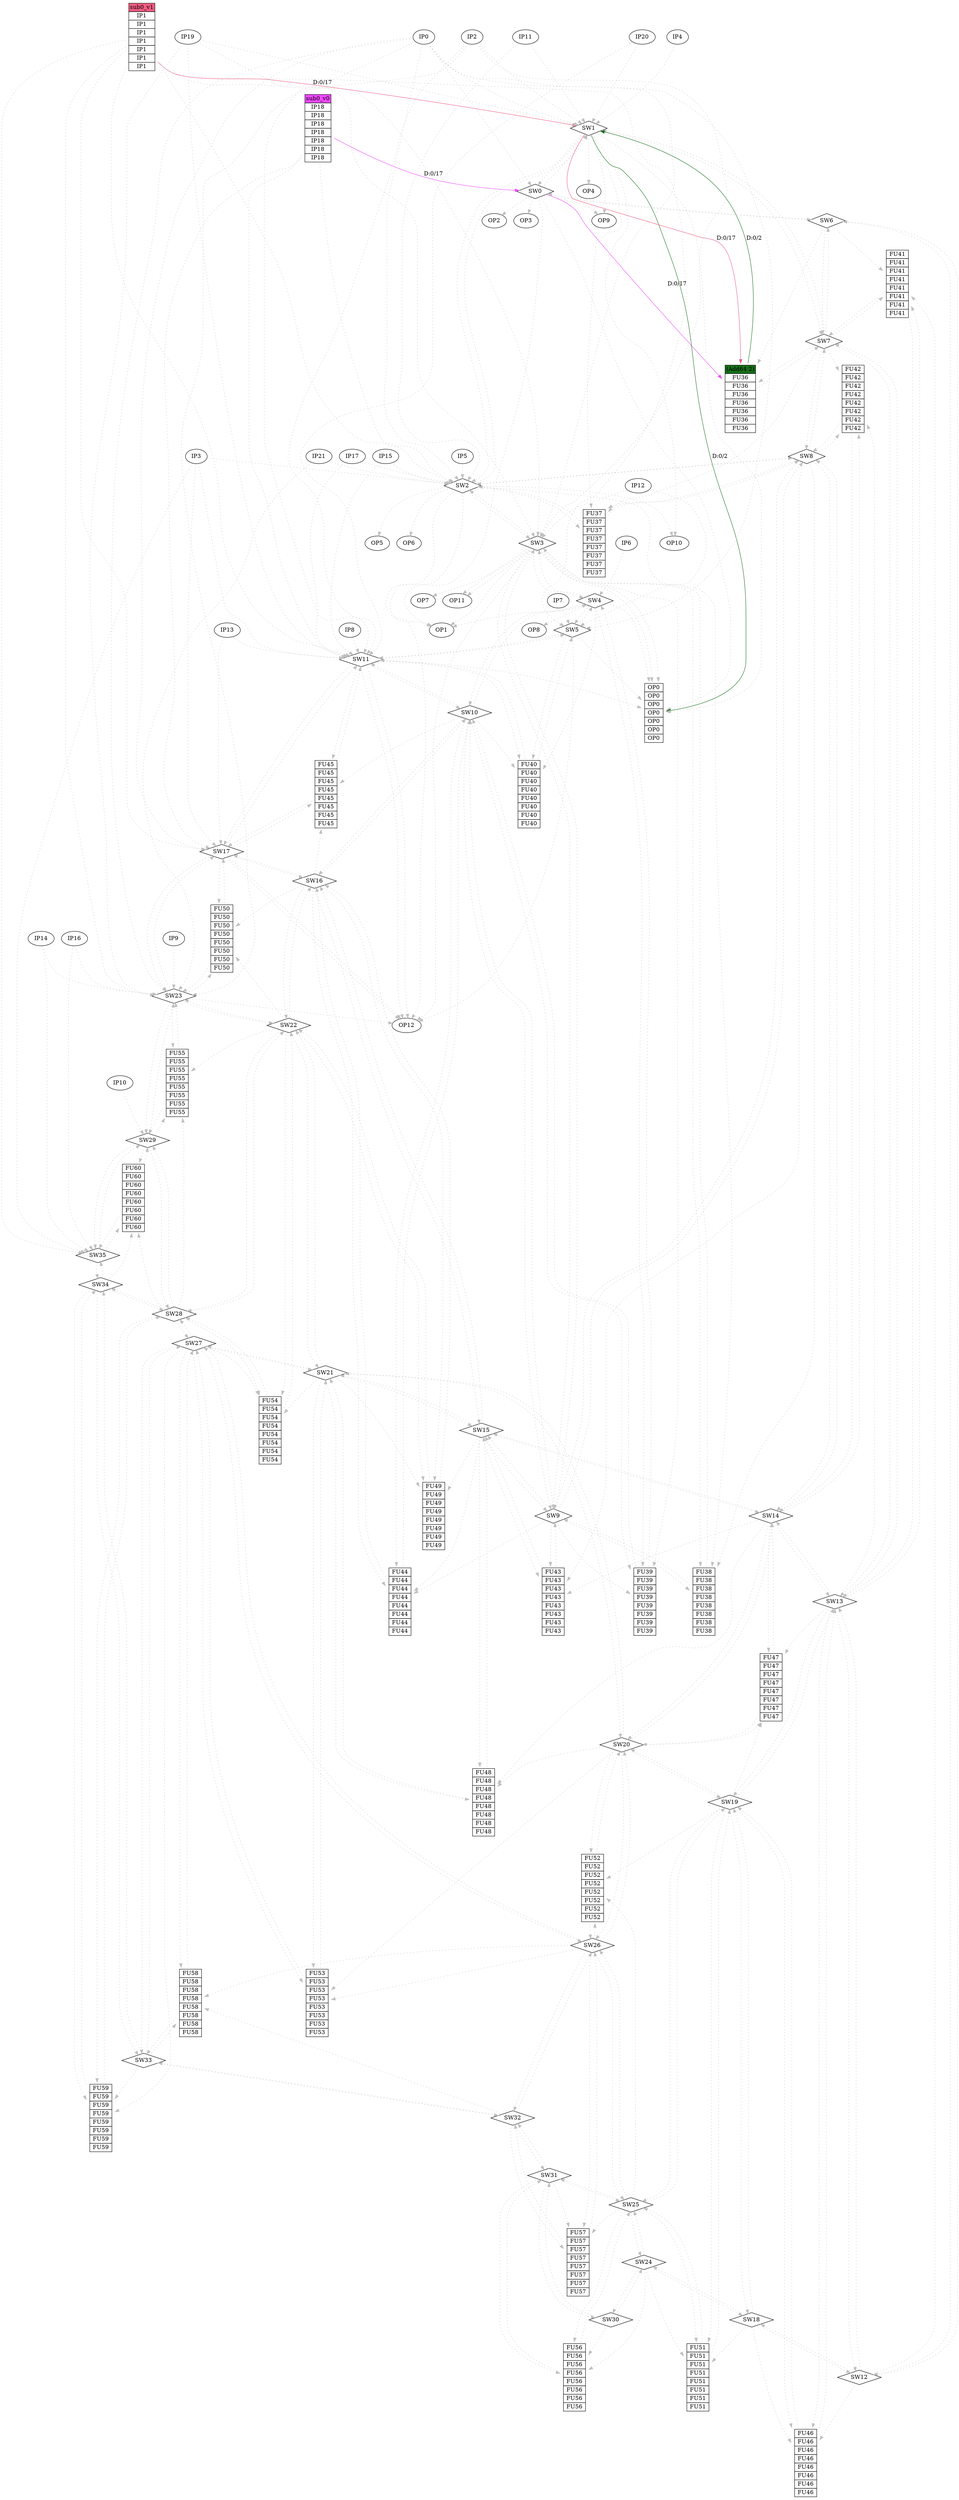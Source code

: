 digraph sched {
IP1[shape=plaintext, label = <<table border="0" cellspacing="0"><tr><td port="sub0_v1" border="1" bgcolor="#ee5c81">sub0_v1</td></tr><tr><td border="1"> IP1 </td></tr><tr><td border="1"> IP1 </td></tr><tr><td border="1"> IP1 </td></tr><tr><td border="1"> IP1 </td></tr><tr><td border="1"> IP1 </td></tr><tr><td border="1"> IP1 </td></tr><tr><td border="1"> IP1 </td></tr>
</table>>, pos = "-2,1!", pin=true];
IP18[shape=plaintext, label = <<table border="0" cellspacing="0"><tr><td port="sub0_v0" border="1" bgcolor="#f049fd">sub0_v0</td></tr><tr><td border="1"> IP18 </td></tr><tr><td border="1"> IP18 </td></tr><tr><td border="1"> IP18 </td></tr><tr><td border="1"> IP18 </td></tr><tr><td border="1"> IP18 </td></tr><tr><td border="1"> IP18 </td></tr><tr><td border="1"> IP18 </td></tr>
</table>>, pos = "-2,1!", pin=true];
OP0[shape=plaintext, label = <<table border="0" cellspacing="0"><tr><td border="1"> OP0 </td></tr><tr><td border="1"> OP0 </td></tr><tr><td border="1"> OP0 </td></tr><tr><td border="1"> OP0 </td></tr><tr><td border="1"> OP0 </td></tr><tr><td border="1"> OP0 </td></tr><tr><td border="1"> OP0 </td></tr>
</table>>, pos = "-2,1!", pin=true];
SW0 [shape=diamond, pos = "-4,3!", pin=true];
SW1 [shape=diamond, pos = "-4,3!", pin=true];
SW2 [shape=diamond, pos = "-4,3!", pin=true];
SW3 [shape=diamond, pos = "-4,3!", pin=true];
SW4 [shape=diamond, pos = "-4,3!", pin=true];
SW5 [shape=diamond, pos = "-4,3!", pin=true];
SW6 [shape=diamond, pos = "-4,3!", pin=true];
SW7 [shape=diamond, pos = "-4,3!", pin=true];
SW8 [shape=diamond, pos = "-4,3!", pin=true];
SW9 [shape=diamond, pos = "-4,3!", pin=true];
SW10 [shape=diamond, pos = "-4,3!", pin=true];
SW11 [shape=diamond, pos = "-4,3!", pin=true];
SW12 [shape=diamond, pos = "-4,3!", pin=true];
SW13 [shape=diamond, pos = "-4,3!", pin=true];
SW14 [shape=diamond, pos = "-4,3!", pin=true];
SW15 [shape=diamond, pos = "-4,3!", pin=true];
SW16 [shape=diamond, pos = "-4,3!", pin=true];
SW17 [shape=diamond, pos = "-4,3!", pin=true];
SW18 [shape=diamond, pos = "-4,3!", pin=true];
SW19 [shape=diamond, pos = "-4,3!", pin=true];
SW20 [shape=diamond, pos = "-4,3!", pin=true];
SW21 [shape=diamond, pos = "-4,3!", pin=true];
SW22 [shape=diamond, pos = "-4,3!", pin=true];
SW23 [shape=diamond, pos = "-4,3!", pin=true];
SW24 [shape=diamond, pos = "-4,3!", pin=true];
SW25 [shape=diamond, pos = "-4,3!", pin=true];
SW26 [shape=diamond, pos = "-4,3!", pin=true];
SW27 [shape=diamond, pos = "-4,3!", pin=true];
SW28 [shape=diamond, pos = "-4,3!", pin=true];
SW29 [shape=diamond, pos = "-4,3!", pin=true];
SW30 [shape=diamond, pos = "-4,3!", pin=true];
SW31 [shape=diamond, pos = "-4,3!", pin=true];
SW32 [shape=diamond, pos = "-4,3!", pin=true];
SW33 [shape=diamond, pos = "-4,3!", pin=true];
SW34 [shape=diamond, pos = "-4,3!", pin=true];
SW35 [shape=diamond, pos = "-4,3!", pin=true];
FU36[shape=plaintext, label = <<table border="0" cellspacing="0"><tr><td port="(Add64 2)" border="1" bgcolor="#166f19">(Add64 2)</td></tr><tr><td border="1"> FU36 </td></tr><tr><td border="1"> FU36 </td></tr><tr><td border="1"> FU36 </td></tr><tr><td border="1"> FU36 </td></tr><tr><td border="1"> FU36 </td></tr><tr><td border="1"> FU36 </td></tr><tr><td border="1"> FU36 </td></tr>
</table>>, pos = "-2,1!", pin=true];
FU37[shape=plaintext, label = <<table border="0" cellspacing="0"><tr><td border="1"> FU37 </td></tr><tr><td border="1"> FU37 </td></tr><tr><td border="1"> FU37 </td></tr><tr><td border="1"> FU37 </td></tr><tr><td border="1"> FU37 </td></tr><tr><td border="1"> FU37 </td></tr><tr><td border="1"> FU37 </td></tr><tr><td border="1"> FU37 </td></tr>
</table>>, pos = "-2,1!", pin=true];
FU38[shape=plaintext, label = <<table border="0" cellspacing="0"><tr><td border="1"> FU38 </td></tr><tr><td border="1"> FU38 </td></tr><tr><td border="1"> FU38 </td></tr><tr><td border="1"> FU38 </td></tr><tr><td border="1"> FU38 </td></tr><tr><td border="1"> FU38 </td></tr><tr><td border="1"> FU38 </td></tr><tr><td border="1"> FU38 </td></tr>
</table>>, pos = "-2,1!", pin=true];
FU39[shape=plaintext, label = <<table border="0" cellspacing="0"><tr><td border="1"> FU39 </td></tr><tr><td border="1"> FU39 </td></tr><tr><td border="1"> FU39 </td></tr><tr><td border="1"> FU39 </td></tr><tr><td border="1"> FU39 </td></tr><tr><td border="1"> FU39 </td></tr><tr><td border="1"> FU39 </td></tr><tr><td border="1"> FU39 </td></tr>
</table>>, pos = "-2,1!", pin=true];
FU40[shape=plaintext, label = <<table border="0" cellspacing="0"><tr><td border="1"> FU40 </td></tr><tr><td border="1"> FU40 </td></tr><tr><td border="1"> FU40 </td></tr><tr><td border="1"> FU40 </td></tr><tr><td border="1"> FU40 </td></tr><tr><td border="1"> FU40 </td></tr><tr><td border="1"> FU40 </td></tr><tr><td border="1"> FU40 </td></tr>
</table>>, pos = "-2,1!", pin=true];
FU41[shape=plaintext, label = <<table border="0" cellspacing="0"><tr><td border="1"> FU41 </td></tr><tr><td border="1"> FU41 </td></tr><tr><td border="1"> FU41 </td></tr><tr><td border="1"> FU41 </td></tr><tr><td border="1"> FU41 </td></tr><tr><td border="1"> FU41 </td></tr><tr><td border="1"> FU41 </td></tr><tr><td border="1"> FU41 </td></tr>
</table>>, pos = "-2,1!", pin=true];
FU42[shape=plaintext, label = <<table border="0" cellspacing="0"><tr><td border="1"> FU42 </td></tr><tr><td border="1"> FU42 </td></tr><tr><td border="1"> FU42 </td></tr><tr><td border="1"> FU42 </td></tr><tr><td border="1"> FU42 </td></tr><tr><td border="1"> FU42 </td></tr><tr><td border="1"> FU42 </td></tr><tr><td border="1"> FU42 </td></tr>
</table>>, pos = "-2,1!", pin=true];
FU43[shape=plaintext, label = <<table border="0" cellspacing="0"><tr><td border="1"> FU43 </td></tr><tr><td border="1"> FU43 </td></tr><tr><td border="1"> FU43 </td></tr><tr><td border="1"> FU43 </td></tr><tr><td border="1"> FU43 </td></tr><tr><td border="1"> FU43 </td></tr><tr><td border="1"> FU43 </td></tr><tr><td border="1"> FU43 </td></tr>
</table>>, pos = "-2,1!", pin=true];
FU44[shape=plaintext, label = <<table border="0" cellspacing="0"><tr><td border="1"> FU44 </td></tr><tr><td border="1"> FU44 </td></tr><tr><td border="1"> FU44 </td></tr><tr><td border="1"> FU44 </td></tr><tr><td border="1"> FU44 </td></tr><tr><td border="1"> FU44 </td></tr><tr><td border="1"> FU44 </td></tr><tr><td border="1"> FU44 </td></tr>
</table>>, pos = "-2,1!", pin=true];
FU45[shape=plaintext, label = <<table border="0" cellspacing="0"><tr><td border="1"> FU45 </td></tr><tr><td border="1"> FU45 </td></tr><tr><td border="1"> FU45 </td></tr><tr><td border="1"> FU45 </td></tr><tr><td border="1"> FU45 </td></tr><tr><td border="1"> FU45 </td></tr><tr><td border="1"> FU45 </td></tr><tr><td border="1"> FU45 </td></tr>
</table>>, pos = "-2,1!", pin=true];
FU46[shape=plaintext, label = <<table border="0" cellspacing="0"><tr><td border="1"> FU46 </td></tr><tr><td border="1"> FU46 </td></tr><tr><td border="1"> FU46 </td></tr><tr><td border="1"> FU46 </td></tr><tr><td border="1"> FU46 </td></tr><tr><td border="1"> FU46 </td></tr><tr><td border="1"> FU46 </td></tr><tr><td border="1"> FU46 </td></tr>
</table>>, pos = "-2,1!", pin=true];
FU47[shape=plaintext, label = <<table border="0" cellspacing="0"><tr><td border="1"> FU47 </td></tr><tr><td border="1"> FU47 </td></tr><tr><td border="1"> FU47 </td></tr><tr><td border="1"> FU47 </td></tr><tr><td border="1"> FU47 </td></tr><tr><td border="1"> FU47 </td></tr><tr><td border="1"> FU47 </td></tr><tr><td border="1"> FU47 </td></tr>
</table>>, pos = "-2,1!", pin=true];
FU48[shape=plaintext, label = <<table border="0" cellspacing="0"><tr><td border="1"> FU48 </td></tr><tr><td border="1"> FU48 </td></tr><tr><td border="1"> FU48 </td></tr><tr><td border="1"> FU48 </td></tr><tr><td border="1"> FU48 </td></tr><tr><td border="1"> FU48 </td></tr><tr><td border="1"> FU48 </td></tr><tr><td border="1"> FU48 </td></tr>
</table>>, pos = "-2,1!", pin=true];
FU49[shape=plaintext, label = <<table border="0" cellspacing="0"><tr><td border="1"> FU49 </td></tr><tr><td border="1"> FU49 </td></tr><tr><td border="1"> FU49 </td></tr><tr><td border="1"> FU49 </td></tr><tr><td border="1"> FU49 </td></tr><tr><td border="1"> FU49 </td></tr><tr><td border="1"> FU49 </td></tr><tr><td border="1"> FU49 </td></tr>
</table>>, pos = "-2,1!", pin=true];
FU50[shape=plaintext, label = <<table border="0" cellspacing="0"><tr><td border="1"> FU50 </td></tr><tr><td border="1"> FU50 </td></tr><tr><td border="1"> FU50 </td></tr><tr><td border="1"> FU50 </td></tr><tr><td border="1"> FU50 </td></tr><tr><td border="1"> FU50 </td></tr><tr><td border="1"> FU50 </td></tr><tr><td border="1"> FU50 </td></tr>
</table>>, pos = "-2,1!", pin=true];
FU51[shape=plaintext, label = <<table border="0" cellspacing="0"><tr><td border="1"> FU51 </td></tr><tr><td border="1"> FU51 </td></tr><tr><td border="1"> FU51 </td></tr><tr><td border="1"> FU51 </td></tr><tr><td border="1"> FU51 </td></tr><tr><td border="1"> FU51 </td></tr><tr><td border="1"> FU51 </td></tr><tr><td border="1"> FU51 </td></tr>
</table>>, pos = "-2,1!", pin=true];
FU52[shape=plaintext, label = <<table border="0" cellspacing="0"><tr><td border="1"> FU52 </td></tr><tr><td border="1"> FU52 </td></tr><tr><td border="1"> FU52 </td></tr><tr><td border="1"> FU52 </td></tr><tr><td border="1"> FU52 </td></tr><tr><td border="1"> FU52 </td></tr><tr><td border="1"> FU52 </td></tr><tr><td border="1"> FU52 </td></tr>
</table>>, pos = "-2,1!", pin=true];
FU53[shape=plaintext, label = <<table border="0" cellspacing="0"><tr><td border="1"> FU53 </td></tr><tr><td border="1"> FU53 </td></tr><tr><td border="1"> FU53 </td></tr><tr><td border="1"> FU53 </td></tr><tr><td border="1"> FU53 </td></tr><tr><td border="1"> FU53 </td></tr><tr><td border="1"> FU53 </td></tr><tr><td border="1"> FU53 </td></tr>
</table>>, pos = "-2,1!", pin=true];
FU54[shape=plaintext, label = <<table border="0" cellspacing="0"><tr><td border="1"> FU54 </td></tr><tr><td border="1"> FU54 </td></tr><tr><td border="1"> FU54 </td></tr><tr><td border="1"> FU54 </td></tr><tr><td border="1"> FU54 </td></tr><tr><td border="1"> FU54 </td></tr><tr><td border="1"> FU54 </td></tr><tr><td border="1"> FU54 </td></tr>
</table>>, pos = "-2,1!", pin=true];
FU55[shape=plaintext, label = <<table border="0" cellspacing="0"><tr><td border="1"> FU55 </td></tr><tr><td border="1"> FU55 </td></tr><tr><td border="1"> FU55 </td></tr><tr><td border="1"> FU55 </td></tr><tr><td border="1"> FU55 </td></tr><tr><td border="1"> FU55 </td></tr><tr><td border="1"> FU55 </td></tr><tr><td border="1"> FU55 </td></tr>
</table>>, pos = "-2,1!", pin=true];
FU56[shape=plaintext, label = <<table border="0" cellspacing="0"><tr><td border="1"> FU56 </td></tr><tr><td border="1"> FU56 </td></tr><tr><td border="1"> FU56 </td></tr><tr><td border="1"> FU56 </td></tr><tr><td border="1"> FU56 </td></tr><tr><td border="1"> FU56 </td></tr><tr><td border="1"> FU56 </td></tr><tr><td border="1"> FU56 </td></tr>
</table>>, pos = "-2,1!", pin=true];
FU57[shape=plaintext, label = <<table border="0" cellspacing="0"><tr><td border="1"> FU57 </td></tr><tr><td border="1"> FU57 </td></tr><tr><td border="1"> FU57 </td></tr><tr><td border="1"> FU57 </td></tr><tr><td border="1"> FU57 </td></tr><tr><td border="1"> FU57 </td></tr><tr><td border="1"> FU57 </td></tr><tr><td border="1"> FU57 </td></tr>
</table>>, pos = "-2,1!", pin=true];
FU58[shape=plaintext, label = <<table border="0" cellspacing="0"><tr><td border="1"> FU58 </td></tr><tr><td border="1"> FU58 </td></tr><tr><td border="1"> FU58 </td></tr><tr><td border="1"> FU58 </td></tr><tr><td border="1"> FU58 </td></tr><tr><td border="1"> FU58 </td></tr><tr><td border="1"> FU58 </td></tr><tr><td border="1"> FU58 </td></tr>
</table>>, pos = "-2,1!", pin=true];
FU59[shape=plaintext, label = <<table border="0" cellspacing="0"><tr><td border="1"> FU59 </td></tr><tr><td border="1"> FU59 </td></tr><tr><td border="1"> FU59 </td></tr><tr><td border="1"> FU59 </td></tr><tr><td border="1"> FU59 </td></tr><tr><td border="1"> FU59 </td></tr><tr><td border="1"> FU59 </td></tr><tr><td border="1"> FU59 </td></tr>
</table>>, pos = "-2,1!", pin=true];
FU60[shape=plaintext, label = <<table border="0" cellspacing="0"><tr><td border="1"> FU60 </td></tr><tr><td border="1"> FU60 </td></tr><tr><td border="1"> FU60 </td></tr><tr><td border="1"> FU60 </td></tr><tr><td border="1"> FU60 </td></tr><tr><td border="1"> FU60 </td></tr><tr><td border="1"> FU60 </td></tr><tr><td border="1"> FU60 </td></tr>
</table>>, pos = "-2,1!", pin=true];
SW0->SW6 [color=gray style=dotted, label="" fontcolor=gray]
SW0->SW1 [color=gray style=dotted, label="" fontcolor=gray]
SW0->FU36 [color="#f049fd"  label="D:0/17 "];
SW0->OP0 [color=gray style=dotted, label="" fontcolor=gray]
SW0->OP1 [color=gray style=dotted, label="" fontcolor=gray]
SW0->OP2 [color=gray style=dotted, label="" fontcolor=gray]
SW0->OP3 [color=gray style=dotted, label="" fontcolor=gray]
SW0->OP9 [color=gray style=dotted, label="" fontcolor=gray]
SW1->SW0 [color=gray style=dotted, label="" fontcolor=gray]
SW1->SW7 [color=gray style=dotted, label="" fontcolor=gray]
SW1->SW2 [color=gray style=dotted, label="" fontcolor=gray]
SW1->FU36 [color="#ee5c81"  label="D:0/17 "];
SW1->FU37 [color=gray style=dotted, label="" fontcolor=gray]
SW1->OP0 [color="#166f19"  label="D:0/2 "];
SW1->OP0 [color=gray style=dotted, label="" fontcolor=gray]
SW1->OP4 [color=gray style=dotted, label="" fontcolor=gray]
SW1->OP9 [color=gray style=dotted, label="" fontcolor=gray]
SW1->OP10 [color=gray style=dotted, label="" fontcolor=gray]
SW2->SW1 [color=gray style=dotted, label="" fontcolor=gray]
SW2->SW8 [color=gray style=dotted, label="" fontcolor=gray]
SW2->SW3 [color=gray style=dotted, label="" fontcolor=gray]
SW2->FU37 [color=gray style=dotted, label="" fontcolor=gray]
SW2->FU38 [color=gray style=dotted, label="" fontcolor=gray]
SW2->OP1 [color=gray style=dotted, label="" fontcolor=gray]
SW2->OP5 [color=gray style=dotted, label="" fontcolor=gray]
SW2->OP6 [color=gray style=dotted, label="" fontcolor=gray]
SW2->OP10 [color=gray style=dotted, label="" fontcolor=gray]
SW2->OP12 [color=gray style=dotted, label="" fontcolor=gray]
SW3->SW2 [color=gray style=dotted, label="" fontcolor=gray]
SW3->SW9 [color=gray style=dotted, label="" fontcolor=gray]
SW3->SW4 [color=gray style=dotted, label="" fontcolor=gray]
SW3->FU38 [color=gray style=dotted, label="" fontcolor=gray]
SW3->FU39 [color=gray style=dotted, label="" fontcolor=gray]
SW3->OP0 [color=gray style=dotted, label="" fontcolor=gray]
SW3->OP0 [color=gray style=dotted, label="" fontcolor=gray]
SW3->OP1 [color=gray style=dotted, label="" fontcolor=gray]
SW3->OP7 [color=gray style=dotted, label="" fontcolor=gray]
SW3->OP11 [color=gray style=dotted, label="" fontcolor=gray]
SW3->OP11 [color=gray style=dotted, label="" fontcolor=gray]
SW3->OP12 [color=gray style=dotted, label="" fontcolor=gray]
SW4->SW3 [color=gray style=dotted, label="" fontcolor=gray]
SW4->SW10 [color=gray style=dotted, label="" fontcolor=gray]
SW4->SW5 [color=gray style=dotted, label="" fontcolor=gray]
SW4->FU39 [color=gray style=dotted, label="" fontcolor=gray]
SW4->FU40 [color=gray style=dotted, label="" fontcolor=gray]
SW4->OP0 [color=gray style=dotted, label="" fontcolor=gray]
SW4->OP1 [color=gray style=dotted, label="" fontcolor=gray]
SW4->OP8 [color=gray style=dotted, label="" fontcolor=gray]
SW5->SW4 [color=gray style=dotted, label="" fontcolor=gray]
SW5->SW11 [color=gray style=dotted, label="" fontcolor=gray]
SW5->FU40 [color=gray style=dotted, label="" fontcolor=gray]
SW5->OP0 [color=gray style=dotted, label="" fontcolor=gray]
SW5->OP12 [color=gray style=dotted, label="" fontcolor=gray]
SW6->SW0 [color=gray style=dotted, label="" fontcolor=gray]
SW6->SW12 [color=gray style=dotted, label="" fontcolor=gray]
SW6->SW7 [color=gray style=dotted, label="" fontcolor=gray]
SW6->FU36 [color=gray style=dotted, label="" fontcolor=gray]
SW6->FU41 [color=gray style=dotted, label="" fontcolor=gray]
SW7->SW1 [color=gray style=dotted, label="" fontcolor=gray]
SW7->SW6 [color=gray style=dotted, label="" fontcolor=gray]
SW7->SW13 [color=gray style=dotted, label="" fontcolor=gray]
SW7->SW8 [color=gray style=dotted, label="" fontcolor=gray]
SW7->FU36 [color=gray style=dotted, label="" fontcolor=gray]
SW7->FU37 [color=gray style=dotted, label="" fontcolor=gray]
SW7->FU41 [color=gray style=dotted, label="" fontcolor=gray]
SW7->FU42 [color=gray style=dotted, label="" fontcolor=gray]
SW8->SW2 [color=gray style=dotted, label="" fontcolor=gray]
SW8->SW7 [color=gray style=dotted, label="" fontcolor=gray]
SW8->SW14 [color=gray style=dotted, label="" fontcolor=gray]
SW8->SW9 [color=gray style=dotted, label="" fontcolor=gray]
SW8->FU37 [color=gray style=dotted, label="" fontcolor=gray]
SW8->FU38 [color=gray style=dotted, label="" fontcolor=gray]
SW8->FU42 [color=gray style=dotted, label="" fontcolor=gray]
SW8->FU43 [color=gray style=dotted, label="" fontcolor=gray]
SW9->SW3 [color=gray style=dotted, label="" fontcolor=gray]
SW9->SW8 [color=gray style=dotted, label="" fontcolor=gray]
SW9->SW15 [color=gray style=dotted, label="" fontcolor=gray]
SW9->SW10 [color=gray style=dotted, label="" fontcolor=gray]
SW9->FU38 [color=gray style=dotted, label="" fontcolor=gray]
SW9->FU39 [color=gray style=dotted, label="" fontcolor=gray]
SW9->FU43 [color=gray style=dotted, label="" fontcolor=gray]
SW9->FU44 [color=gray style=dotted, label="" fontcolor=gray]
SW10->SW4 [color=gray style=dotted, label="" fontcolor=gray]
SW10->SW9 [color=gray style=dotted, label="" fontcolor=gray]
SW10->SW16 [color=gray style=dotted, label="" fontcolor=gray]
SW10->SW11 [color=gray style=dotted, label="" fontcolor=gray]
SW10->FU39 [color=gray style=dotted, label="" fontcolor=gray]
SW10->FU40 [color=gray style=dotted, label="" fontcolor=gray]
SW10->FU44 [color=gray style=dotted, label="" fontcolor=gray]
SW10->FU45 [color=gray style=dotted, label="" fontcolor=gray]
SW11->SW5 [color=gray style=dotted, label="" fontcolor=gray]
SW11->SW10 [color=gray style=dotted, label="" fontcolor=gray]
SW11->SW17 [color=gray style=dotted, label="" fontcolor=gray]
SW11->FU40 [color=gray style=dotted, label="" fontcolor=gray]
SW11->FU45 [color=gray style=dotted, label="" fontcolor=gray]
SW11->OP0 [color=gray style=dotted, label="" fontcolor=gray]
SW11->OP12 [color=gray style=dotted, label="" fontcolor=gray]
SW11->OP12 [color=gray style=dotted, label="" fontcolor=gray]
SW12->SW6 [color=gray style=dotted, label="" fontcolor=gray]
SW12->SW18 [color=gray style=dotted, label="" fontcolor=gray]
SW12->SW13 [color=gray style=dotted, label="" fontcolor=gray]
SW12->FU41 [color=gray style=dotted, label="" fontcolor=gray]
SW12->FU46 [color=gray style=dotted, label="" fontcolor=gray]
SW13->SW7 [color=gray style=dotted, label="" fontcolor=gray]
SW13->SW12 [color=gray style=dotted, label="" fontcolor=gray]
SW13->SW19 [color=gray style=dotted, label="" fontcolor=gray]
SW13->SW14 [color=gray style=dotted, label="" fontcolor=gray]
SW13->FU41 [color=gray style=dotted, label="" fontcolor=gray]
SW13->FU42 [color=gray style=dotted, label="" fontcolor=gray]
SW13->FU46 [color=gray style=dotted, label="" fontcolor=gray]
SW13->FU47 [color=gray style=dotted, label="" fontcolor=gray]
SW14->SW8 [color=gray style=dotted, label="" fontcolor=gray]
SW14->SW13 [color=gray style=dotted, label="" fontcolor=gray]
SW14->SW20 [color=gray style=dotted, label="" fontcolor=gray]
SW14->SW15 [color=gray style=dotted, label="" fontcolor=gray]
SW14->FU42 [color=gray style=dotted, label="" fontcolor=gray]
SW14->FU43 [color=gray style=dotted, label="" fontcolor=gray]
SW14->FU47 [color=gray style=dotted, label="" fontcolor=gray]
SW14->FU48 [color=gray style=dotted, label="" fontcolor=gray]
SW15->SW9 [color=gray style=dotted, label="" fontcolor=gray]
SW15->SW14 [color=gray style=dotted, label="" fontcolor=gray]
SW15->SW21 [color=gray style=dotted, label="" fontcolor=gray]
SW15->SW16 [color=gray style=dotted, label="" fontcolor=gray]
SW15->FU43 [color=gray style=dotted, label="" fontcolor=gray]
SW15->FU44 [color=gray style=dotted, label="" fontcolor=gray]
SW15->FU48 [color=gray style=dotted, label="" fontcolor=gray]
SW15->FU49 [color=gray style=dotted, label="" fontcolor=gray]
SW16->SW10 [color=gray style=dotted, label="" fontcolor=gray]
SW16->SW15 [color=gray style=dotted, label="" fontcolor=gray]
SW16->SW22 [color=gray style=dotted, label="" fontcolor=gray]
SW16->SW17 [color=gray style=dotted, label="" fontcolor=gray]
SW16->FU44 [color=gray style=dotted, label="" fontcolor=gray]
SW16->FU45 [color=gray style=dotted, label="" fontcolor=gray]
SW16->FU49 [color=gray style=dotted, label="" fontcolor=gray]
SW16->FU50 [color=gray style=dotted, label="" fontcolor=gray]
SW17->SW11 [color=gray style=dotted, label="" fontcolor=gray]
SW17->SW16 [color=gray style=dotted, label="" fontcolor=gray]
SW17->SW23 [color=gray style=dotted, label="" fontcolor=gray]
SW17->FU45 [color=gray style=dotted, label="" fontcolor=gray]
SW17->FU50 [color=gray style=dotted, label="" fontcolor=gray]
SW17->OP12 [color=gray style=dotted, label="" fontcolor=gray]
SW17->OP12 [color=gray style=dotted, label="" fontcolor=gray]
SW18->SW12 [color=gray style=dotted, label="" fontcolor=gray]
SW18->SW24 [color=gray style=dotted, label="" fontcolor=gray]
SW18->SW19 [color=gray style=dotted, label="" fontcolor=gray]
SW18->FU46 [color=gray style=dotted, label="" fontcolor=gray]
SW18->FU51 [color=gray style=dotted, label="" fontcolor=gray]
SW19->SW13 [color=gray style=dotted, label="" fontcolor=gray]
SW19->SW18 [color=gray style=dotted, label="" fontcolor=gray]
SW19->SW25 [color=gray style=dotted, label="" fontcolor=gray]
SW19->SW20 [color=gray style=dotted, label="" fontcolor=gray]
SW19->FU46 [color=gray style=dotted, label="" fontcolor=gray]
SW19->FU47 [color=gray style=dotted, label="" fontcolor=gray]
SW19->FU51 [color=gray style=dotted, label="" fontcolor=gray]
SW19->FU52 [color=gray style=dotted, label="" fontcolor=gray]
SW20->SW14 [color=gray style=dotted, label="" fontcolor=gray]
SW20->SW19 [color=gray style=dotted, label="" fontcolor=gray]
SW20->SW26 [color=gray style=dotted, label="" fontcolor=gray]
SW20->SW21 [color=gray style=dotted, label="" fontcolor=gray]
SW20->FU47 [color=gray style=dotted, label="" fontcolor=gray]
SW20->FU48 [color=gray style=dotted, label="" fontcolor=gray]
SW20->FU52 [color=gray style=dotted, label="" fontcolor=gray]
SW20->FU53 [color=gray style=dotted, label="" fontcolor=gray]
SW21->SW15 [color=gray style=dotted, label="" fontcolor=gray]
SW21->SW20 [color=gray style=dotted, label="" fontcolor=gray]
SW21->SW27 [color=gray style=dotted, label="" fontcolor=gray]
SW21->SW22 [color=gray style=dotted, label="" fontcolor=gray]
SW21->FU48 [color=gray style=dotted, label="" fontcolor=gray]
SW21->FU49 [color=gray style=dotted, label="" fontcolor=gray]
SW21->FU53 [color=gray style=dotted, label="" fontcolor=gray]
SW21->FU54 [color=gray style=dotted, label="" fontcolor=gray]
SW22->SW16 [color=gray style=dotted, label="" fontcolor=gray]
SW22->SW21 [color=gray style=dotted, label="" fontcolor=gray]
SW22->SW28 [color=gray style=dotted, label="" fontcolor=gray]
SW22->SW23 [color=gray style=dotted, label="" fontcolor=gray]
SW22->FU49 [color=gray style=dotted, label="" fontcolor=gray]
SW22->FU50 [color=gray style=dotted, label="" fontcolor=gray]
SW22->FU54 [color=gray style=dotted, label="" fontcolor=gray]
SW22->FU55 [color=gray style=dotted, label="" fontcolor=gray]
SW23->SW17 [color=gray style=dotted, label="" fontcolor=gray]
SW23->SW22 [color=gray style=dotted, label="" fontcolor=gray]
SW23->SW29 [color=gray style=dotted, label="" fontcolor=gray]
SW23->FU50 [color=gray style=dotted, label="" fontcolor=gray]
SW23->FU55 [color=gray style=dotted, label="" fontcolor=gray]
SW23->OP12 [color=gray style=dotted, label="" fontcolor=gray]
SW24->SW18 [color=gray style=dotted, label="" fontcolor=gray]
SW24->SW30 [color=gray style=dotted, label="" fontcolor=gray]
SW24->SW25 [color=gray style=dotted, label="" fontcolor=gray]
SW24->FU51 [color=gray style=dotted, label="" fontcolor=gray]
SW24->FU56 [color=gray style=dotted, label="" fontcolor=gray]
SW25->SW19 [color=gray style=dotted, label="" fontcolor=gray]
SW25->SW24 [color=gray style=dotted, label="" fontcolor=gray]
SW25->SW31 [color=gray style=dotted, label="" fontcolor=gray]
SW25->SW26 [color=gray style=dotted, label="" fontcolor=gray]
SW25->FU51 [color=gray style=dotted, label="" fontcolor=gray]
SW25->FU52 [color=gray style=dotted, label="" fontcolor=gray]
SW25->FU56 [color=gray style=dotted, label="" fontcolor=gray]
SW25->FU57 [color=gray style=dotted, label="" fontcolor=gray]
SW26->SW20 [color=gray style=dotted, label="" fontcolor=gray]
SW26->SW25 [color=gray style=dotted, label="" fontcolor=gray]
SW26->SW32 [color=gray style=dotted, label="" fontcolor=gray]
SW26->SW27 [color=gray style=dotted, label="" fontcolor=gray]
SW26->FU52 [color=gray style=dotted, label="" fontcolor=gray]
SW26->FU53 [color=gray style=dotted, label="" fontcolor=gray]
SW26->FU57 [color=gray style=dotted, label="" fontcolor=gray]
SW26->FU58 [color=gray style=dotted, label="" fontcolor=gray]
SW27->SW21 [color=gray style=dotted, label="" fontcolor=gray]
SW27->SW26 [color=gray style=dotted, label="" fontcolor=gray]
SW27->SW33 [color=gray style=dotted, label="" fontcolor=gray]
SW27->SW28 [color=gray style=dotted, label="" fontcolor=gray]
SW27->FU53 [color=gray style=dotted, label="" fontcolor=gray]
SW27->FU54 [color=gray style=dotted, label="" fontcolor=gray]
SW27->FU58 [color=gray style=dotted, label="" fontcolor=gray]
SW27->FU59 [color=gray style=dotted, label="" fontcolor=gray]
SW28->SW22 [color=gray style=dotted, label="" fontcolor=gray]
SW28->SW27 [color=gray style=dotted, label="" fontcolor=gray]
SW28->SW34 [color=gray style=dotted, label="" fontcolor=gray]
SW28->SW29 [color=gray style=dotted, label="" fontcolor=gray]
SW28->FU54 [color=gray style=dotted, label="" fontcolor=gray]
SW28->FU55 [color=gray style=dotted, label="" fontcolor=gray]
SW28->FU59 [color=gray style=dotted, label="" fontcolor=gray]
SW28->FU60 [color=gray style=dotted, label="" fontcolor=gray]
SW29->SW23 [color=gray style=dotted, label="" fontcolor=gray]
SW29->SW28 [color=gray style=dotted, label="" fontcolor=gray]
SW29->SW35 [color=gray style=dotted, label="" fontcolor=gray]
SW29->FU55 [color=gray style=dotted, label="" fontcolor=gray]
SW29->FU60 [color=gray style=dotted, label="" fontcolor=gray]
SW30->SW24 [color=gray style=dotted, label="" fontcolor=gray]
SW30->SW31 [color=gray style=dotted, label="" fontcolor=gray]
SW30->FU56 [color=gray style=dotted, label="" fontcolor=gray]
SW31->SW25 [color=gray style=dotted, label="" fontcolor=gray]
SW31->SW30 [color=gray style=dotted, label="" fontcolor=gray]
SW31->SW32 [color=gray style=dotted, label="" fontcolor=gray]
SW31->FU56 [color=gray style=dotted, label="" fontcolor=gray]
SW31->FU57 [color=gray style=dotted, label="" fontcolor=gray]
SW32->SW26 [color=gray style=dotted, label="" fontcolor=gray]
SW32->SW31 [color=gray style=dotted, label="" fontcolor=gray]
SW32->SW33 [color=gray style=dotted, label="" fontcolor=gray]
SW32->FU57 [color=gray style=dotted, label="" fontcolor=gray]
SW32->FU58 [color=gray style=dotted, label="" fontcolor=gray]
SW33->SW27 [color=gray style=dotted, label="" fontcolor=gray]
SW33->SW32 [color=gray style=dotted, label="" fontcolor=gray]
SW33->SW34 [color=gray style=dotted, label="" fontcolor=gray]
SW33->FU58 [color=gray style=dotted, label="" fontcolor=gray]
SW33->FU59 [color=gray style=dotted, label="" fontcolor=gray]
SW34->SW28 [color=gray style=dotted, label="" fontcolor=gray]
SW34->SW33 [color=gray style=dotted, label="" fontcolor=gray]
SW34->SW35 [color=gray style=dotted, label="" fontcolor=gray]
SW34->FU59 [color=gray style=dotted, label="" fontcolor=gray]
SW34->FU60 [color=gray style=dotted, label="" fontcolor=gray]
SW35->SW29 [color=gray style=dotted, label="" fontcolor=gray]
SW35->SW34 [color=gray style=dotted, label="" fontcolor=gray]
SW35->FU60 [color=gray style=dotted, label="" fontcolor=gray]
FU36->SW1 [color="#166f19"  label="D:0/2 "];
FU36->SW7 [color=gray style=dotted, label="" fontcolor=gray]
FU37->SW2 [color=gray style=dotted, label="" fontcolor=gray]
FU37->SW8 [color=gray style=dotted, label="" fontcolor=gray]
FU38->SW3 [color=gray style=dotted, label="" fontcolor=gray]
FU38->SW9 [color=gray style=dotted, label="" fontcolor=gray]
FU39->SW4 [color=gray style=dotted, label="" fontcolor=gray]
FU39->SW10 [color=gray style=dotted, label="" fontcolor=gray]
FU40->SW5 [color=gray style=dotted, label="" fontcolor=gray]
FU40->SW11 [color=gray style=dotted, label="" fontcolor=gray]
FU41->SW7 [color=gray style=dotted, label="" fontcolor=gray]
FU41->SW13 [color=gray style=dotted, label="" fontcolor=gray]
FU42->SW8 [color=gray style=dotted, label="" fontcolor=gray]
FU42->SW14 [color=gray style=dotted, label="" fontcolor=gray]
FU43->SW9 [color=gray style=dotted, label="" fontcolor=gray]
FU43->SW15 [color=gray style=dotted, label="" fontcolor=gray]
FU44->SW10 [color=gray style=dotted, label="" fontcolor=gray]
FU44->SW16 [color=gray style=dotted, label="" fontcolor=gray]
FU45->SW11 [color=gray style=dotted, label="" fontcolor=gray]
FU45->SW17 [color=gray style=dotted, label="" fontcolor=gray]
FU46->SW13 [color=gray style=dotted, label="" fontcolor=gray]
FU46->SW19 [color=gray style=dotted, label="" fontcolor=gray]
FU47->SW14 [color=gray style=dotted, label="" fontcolor=gray]
FU47->SW20 [color=gray style=dotted, label="" fontcolor=gray]
FU48->SW15 [color=gray style=dotted, label="" fontcolor=gray]
FU48->SW21 [color=gray style=dotted, label="" fontcolor=gray]
FU49->SW16 [color=gray style=dotted, label="" fontcolor=gray]
FU49->SW22 [color=gray style=dotted, label="" fontcolor=gray]
FU50->SW17 [color=gray style=dotted, label="" fontcolor=gray]
FU50->SW23 [color=gray style=dotted, label="" fontcolor=gray]
FU51->SW19 [color=gray style=dotted, label="" fontcolor=gray]
FU51->SW25 [color=gray style=dotted, label="" fontcolor=gray]
FU52->SW20 [color=gray style=dotted, label="" fontcolor=gray]
FU52->SW26 [color=gray style=dotted, label="" fontcolor=gray]
FU53->SW21 [color=gray style=dotted, label="" fontcolor=gray]
FU53->SW27 [color=gray style=dotted, label="" fontcolor=gray]
FU54->SW22 [color=gray style=dotted, label="" fontcolor=gray]
FU54->SW28 [color=gray style=dotted, label="" fontcolor=gray]
FU55->SW23 [color=gray style=dotted, label="" fontcolor=gray]
FU55->SW29 [color=gray style=dotted, label="" fontcolor=gray]
FU56->SW25 [color=gray style=dotted, label="" fontcolor=gray]
FU56->SW31 [color=gray style=dotted, label="" fontcolor=gray]
FU57->SW26 [color=gray style=dotted, label="" fontcolor=gray]
FU57->SW32 [color=gray style=dotted, label="" fontcolor=gray]
FU58->SW27 [color=gray style=dotted, label="" fontcolor=gray]
FU58->SW33 [color=gray style=dotted, label="" fontcolor=gray]
FU59->SW28 [color=gray style=dotted, label="" fontcolor=gray]
FU59->SW34 [color=gray style=dotted, label="" fontcolor=gray]
FU60->SW29 [color=gray style=dotted, label="" fontcolor=gray]
FU60->SW35 [color=gray style=dotted, label="" fontcolor=gray]
IP0->SW0 [color=gray style=dotted, label="" fontcolor=gray]
IP0->SW1 [color=gray style=dotted, label="" fontcolor=gray]
IP0->SW2 [color=gray style=dotted, label="" fontcolor=gray]
IP0->SW3 [color=gray style=dotted, label="" fontcolor=gray]
IP0->SW5 [color=gray style=dotted, label="" fontcolor=gray]
IP0->SW11 [color=gray style=dotted, label="" fontcolor=gray]
IP0->SW17 [color=gray style=dotted, label="" fontcolor=gray]
IP0->SW23 [color=gray style=dotted, label="" fontcolor=gray]
IP1->SW1 [color="#ee5c81"  label="D:0/17 "];
IP1->SW2 [color=gray style=dotted, label="" fontcolor=gray]
IP1->SW3 [color=gray style=dotted, label="" fontcolor=gray]
IP1->SW5 [color=gray style=dotted, label="" fontcolor=gray]
IP1->SW11 [color=gray style=dotted, label="" fontcolor=gray]
IP1->SW17 [color=gray style=dotted, label="" fontcolor=gray]
IP1->SW23 [color=gray style=dotted, label="" fontcolor=gray]
IP1->SW35 [color=gray style=dotted, label="" fontcolor=gray]
IP2->SW1 [color=gray style=dotted, label="" fontcolor=gray]
IP2->SW3 [color=gray style=dotted, label="" fontcolor=gray]
IP2->SW11 [color=gray style=dotted, label="" fontcolor=gray]
IP2->SW23 [color=gray style=dotted, label="" fontcolor=gray]
IP3->SW2 [color=gray style=dotted, label="" fontcolor=gray]
IP3->SW11 [color=gray style=dotted, label="" fontcolor=gray]
IP3->SW17 [color=gray style=dotted, label="" fontcolor=gray]
IP3->SW35 [color=gray style=dotted, label="" fontcolor=gray]
IP4->SW1 [color=gray style=dotted, label="" fontcolor=gray]
IP5->SW2 [color=gray style=dotted, label="" fontcolor=gray]
IP6->SW4 [color=gray style=dotted, label="" fontcolor=gray]
IP7->SW5 [color=gray style=dotted, label="" fontcolor=gray]
IP8->SW11 [color=gray style=dotted, label="" fontcolor=gray]
IP9->SW23 [color=gray style=dotted, label="" fontcolor=gray]
IP10->SW29 [color=gray style=dotted, label="" fontcolor=gray]
IP11->SW1 [color=gray style=dotted, label="" fontcolor=gray]
IP11->SW2 [color=gray style=dotted, label="" fontcolor=gray]
IP12->SW3 [color=gray style=dotted, label="" fontcolor=gray]
IP12->SW5 [color=gray style=dotted, label="" fontcolor=gray]
IP13->SW11 [color=gray style=dotted, label="" fontcolor=gray]
IP13->SW17 [color=gray style=dotted, label="" fontcolor=gray]
IP14->SW23 [color=gray style=dotted, label="" fontcolor=gray]
IP14->SW35 [color=gray style=dotted, label="" fontcolor=gray]
IP15->SW2 [color=gray style=dotted, label="" fontcolor=gray]
IP15->SW11 [color=gray style=dotted, label="" fontcolor=gray]
IP16->SW23 [color=gray style=dotted, label="" fontcolor=gray]
IP16->SW35 [color=gray style=dotted, label="" fontcolor=gray]
IP17->SW2 [color=gray style=dotted, label="" fontcolor=gray]
IP17->SW11 [color=gray style=dotted, label="" fontcolor=gray]
IP18->SW0 [color="#f049fd"  label="D:0/17 "];
IP18->SW2 [color=gray style=dotted, label="" fontcolor=gray]
IP18->SW11 [color=gray style=dotted, label="" fontcolor=gray]
IP18->SW17 [color=gray style=dotted, label="" fontcolor=gray]
IP19->SW1 [color=gray style=dotted, label="" fontcolor=gray]
IP19->SW3 [color=gray style=dotted, label="" fontcolor=gray]
IP19->SW11 [color=gray style=dotted, label="" fontcolor=gray]
IP19->SW23 [color=gray style=dotted, label="" fontcolor=gray]
IP20->SW1 [color=gray style=dotted, label="" fontcolor=gray]
IP20->SW11 [color=gray style=dotted, label="" fontcolor=gray]
IP21->SW2 [color=gray style=dotted, label="" fontcolor=gray]
IP21->SW23 [color=gray style=dotted, label="" fontcolor=gray]
}

